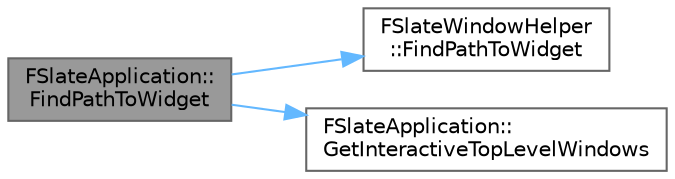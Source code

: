 digraph "FSlateApplication::FindPathToWidget"
{
 // INTERACTIVE_SVG=YES
 // LATEX_PDF_SIZE
  bgcolor="transparent";
  edge [fontname=Helvetica,fontsize=10,labelfontname=Helvetica,labelfontsize=10];
  node [fontname=Helvetica,fontsize=10,shape=box,height=0.2,width=0.4];
  rankdir="LR";
  Node1 [id="Node000001",label="FSlateApplication::\lFindPathToWidget",height=0.2,width=0.4,color="gray40", fillcolor="grey60", style="filled", fontcolor="black",tooltip="Searches for the specified widget and generates a full path to it."];
  Node1 -> Node2 [id="edge1_Node000001_Node000002",color="steelblue1",style="solid",tooltip=" "];
  Node2 [id="Node000002",label="FSlateWindowHelper\l::FindPathToWidget",height=0.2,width=0.4,color="grey40", fillcolor="white", style="filled",URL="$d9/d8b/classFSlateWindowHelper.html#a873b9fb9e4f80c3043d9b022e626a760",tooltip="Searches for the specified widget and generates a full path to it."];
  Node1 -> Node3 [id="edge2_Node000001_Node000003",color="steelblue1",style="solid",tooltip=" "];
  Node3 [id="Node000003",label="FSlateApplication::\lGetInteractiveTopLevelWindows",height=0.2,width=0.4,color="grey40", fillcolor="white", style="filled",URL="$dc/df2/classFSlateApplication.html#a568ee87c79867be5d520b3b344363dbc",tooltip=" "];
}
